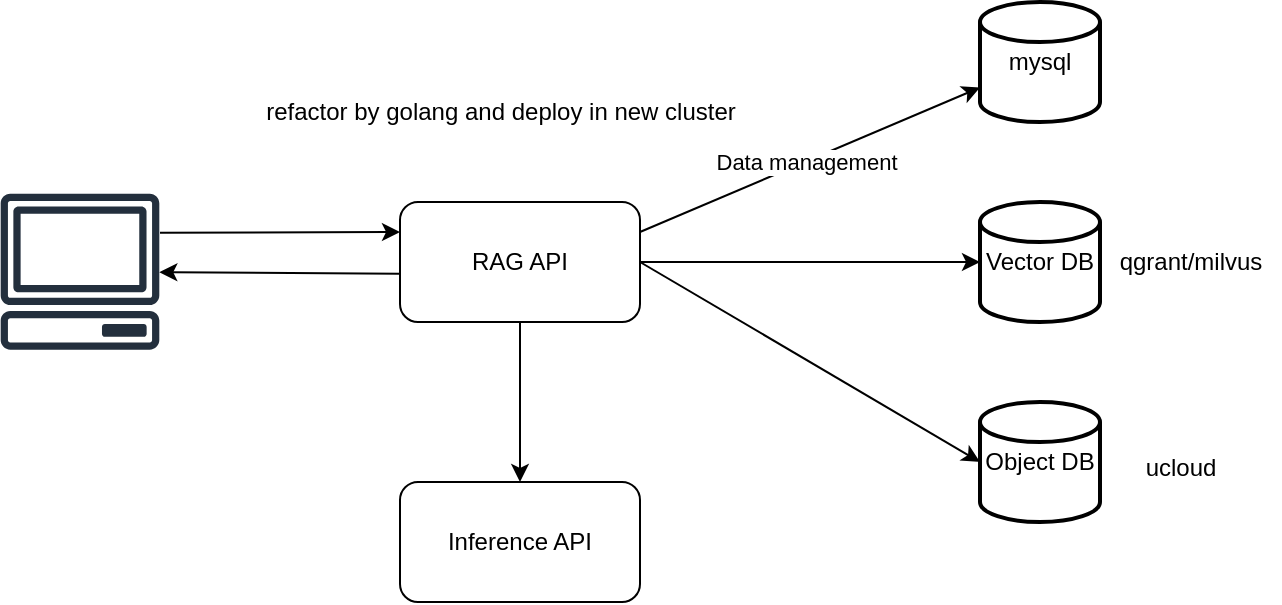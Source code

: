 <mxfile version="22.1.18" type="github">
  <diagram name="第 1 页" id="AN21BFdGWwmZ1JmVHYtP">
    <mxGraphModel dx="1434" dy="710" grid="1" gridSize="10" guides="1" tooltips="1" connect="1" arrows="1" fold="1" page="1" pageScale="1" pageWidth="827" pageHeight="1169" math="0" shadow="0">
      <root>
        <mxCell id="0" />
        <mxCell id="1" parent="0" />
        <mxCell id="mwzBIIZR3BEl2TofQ8Bx-3" value="Vector DB" style="strokeWidth=2;html=1;shape=mxgraph.flowchart.database;whiteSpace=wrap;" vertex="1" parent="1">
          <mxGeometry x="660" y="190" width="60" height="60" as="geometry" />
        </mxCell>
        <mxCell id="mwzBIIZR3BEl2TofQ8Bx-4" value="Object DB" style="strokeWidth=2;html=1;shape=mxgraph.flowchart.database;whiteSpace=wrap;" vertex="1" parent="1">
          <mxGeometry x="660" y="290" width="60" height="60" as="geometry" />
        </mxCell>
        <mxCell id="mwzBIIZR3BEl2TofQ8Bx-22" style="edgeStyle=none;rounded=0;orthogonalLoop=1;jettySize=auto;html=1;entryX=0;entryY=0.25;entryDx=0;entryDy=0;" edge="1" parent="1" target="mwzBIIZR3BEl2TofQ8Bx-10">
          <mxGeometry relative="1" as="geometry">
            <mxPoint x="250.002" y="205.392" as="sourcePoint" />
            <mxPoint x="365.26" y="200.0" as="targetPoint" />
          </mxGeometry>
        </mxCell>
        <mxCell id="mwzBIIZR3BEl2TofQ8Bx-6" value="" style="sketch=0;outlineConnect=0;fontColor=#232F3E;gradientColor=none;fillColor=#232F3D;strokeColor=none;dashed=0;verticalLabelPosition=bottom;verticalAlign=top;align=center;html=1;fontSize=12;fontStyle=0;aspect=fixed;pointerEvents=1;shape=mxgraph.aws4.client;" vertex="1" parent="1">
          <mxGeometry x="170" y="185.89" width="80" height="77.95" as="geometry" />
        </mxCell>
        <mxCell id="mwzBIIZR3BEl2TofQ8Bx-17" style="edgeStyle=none;rounded=0;orthogonalLoop=1;jettySize=auto;html=1;exitX=0.5;exitY=1;exitDx=0;exitDy=0;" edge="1" parent="1" source="mwzBIIZR3BEl2TofQ8Bx-10" target="mwzBIIZR3BEl2TofQ8Bx-11">
          <mxGeometry relative="1" as="geometry" />
        </mxCell>
        <mxCell id="mwzBIIZR3BEl2TofQ8Bx-23" style="edgeStyle=none;rounded=0;orthogonalLoop=1;jettySize=auto;html=1;exitX=0;exitY=0.75;exitDx=0;exitDy=0;" edge="1" parent="1" target="mwzBIIZR3BEl2TofQ8Bx-6">
          <mxGeometry relative="1" as="geometry">
            <mxPoint x="370" y="225.82" as="sourcePoint" />
            <mxPoint x="249.702" y="214.174" as="targetPoint" />
          </mxGeometry>
        </mxCell>
        <mxCell id="mwzBIIZR3BEl2TofQ8Bx-25" style="edgeStyle=none;rounded=0;orthogonalLoop=1;jettySize=auto;html=1;exitX=1;exitY=0.25;exitDx=0;exitDy=0;" edge="1" parent="1" source="mwzBIIZR3BEl2TofQ8Bx-10" target="mwzBIIZR3BEl2TofQ8Bx-24">
          <mxGeometry relative="1" as="geometry" />
        </mxCell>
        <mxCell id="mwzBIIZR3BEl2TofQ8Bx-26" value="Data management" style="edgeLabel;html=1;align=center;verticalAlign=middle;resizable=0;points=[];" vertex="1" connectable="0" parent="mwzBIIZR3BEl2TofQ8Bx-25">
          <mxGeometry x="-0.025" relative="1" as="geometry">
            <mxPoint as="offset" />
          </mxGeometry>
        </mxCell>
        <mxCell id="mwzBIIZR3BEl2TofQ8Bx-10" value="RAG API&lt;br&gt;" style="rounded=1;whiteSpace=wrap;html=1;" vertex="1" parent="1">
          <mxGeometry x="370" y="190" width="120" height="60" as="geometry" />
        </mxCell>
        <mxCell id="mwzBIIZR3BEl2TofQ8Bx-11" value="Inference API" style="rounded=1;whiteSpace=wrap;html=1;" vertex="1" parent="1">
          <mxGeometry x="370" y="330" width="120" height="60" as="geometry" />
        </mxCell>
        <mxCell id="mwzBIIZR3BEl2TofQ8Bx-16" style="edgeStyle=none;rounded=0;orthogonalLoop=1;jettySize=auto;html=1;exitX=1;exitY=0.5;exitDx=0;exitDy=0;entryX=0;entryY=0.5;entryDx=0;entryDy=0;entryPerimeter=0;" edge="1" parent="1" source="mwzBIIZR3BEl2TofQ8Bx-10" target="mwzBIIZR3BEl2TofQ8Bx-4">
          <mxGeometry relative="1" as="geometry" />
        </mxCell>
        <mxCell id="mwzBIIZR3BEl2TofQ8Bx-18" style="edgeStyle=none;rounded=0;orthogonalLoop=1;jettySize=auto;html=1;exitX=1;exitY=0.5;exitDx=0;exitDy=0;entryX=0;entryY=0.5;entryDx=0;entryDy=0;entryPerimeter=0;" edge="1" parent="1" source="mwzBIIZR3BEl2TofQ8Bx-10" target="mwzBIIZR3BEl2TofQ8Bx-3">
          <mxGeometry relative="1" as="geometry" />
        </mxCell>
        <mxCell id="mwzBIIZR3BEl2TofQ8Bx-24" value="mysql" style="strokeWidth=2;html=1;shape=mxgraph.flowchart.database;whiteSpace=wrap;" vertex="1" parent="1">
          <mxGeometry x="660" y="90" width="60" height="60" as="geometry" />
        </mxCell>
        <mxCell id="mwzBIIZR3BEl2TofQ8Bx-27" value="refactor by golang and deploy in new cluster" style="text;html=1;align=center;verticalAlign=middle;resizable=0;points=[];autosize=1;strokeColor=none;fillColor=none;" vertex="1" parent="1">
          <mxGeometry x="290" y="130" width="260" height="30" as="geometry" />
        </mxCell>
        <mxCell id="mwzBIIZR3BEl2TofQ8Bx-28" value="ucloud" style="text;html=1;align=center;verticalAlign=middle;resizable=0;points=[];autosize=1;strokeColor=none;fillColor=none;" vertex="1" parent="1">
          <mxGeometry x="730" y="308" width="60" height="30" as="geometry" />
        </mxCell>
        <mxCell id="mwzBIIZR3BEl2TofQ8Bx-29" value="qgrant/milvus" style="text;html=1;align=center;verticalAlign=middle;resizable=0;points=[];autosize=1;strokeColor=none;fillColor=none;" vertex="1" parent="1">
          <mxGeometry x="720" y="205" width="90" height="30" as="geometry" />
        </mxCell>
      </root>
    </mxGraphModel>
  </diagram>
</mxfile>
